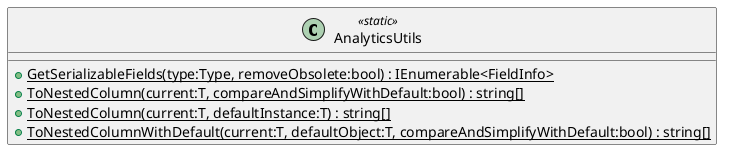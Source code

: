 @startuml
class AnalyticsUtils <<static>> {
    + {static} GetSerializableFields(type:Type, removeObsolete:bool) : IEnumerable<FieldInfo>
    + {static} ToNestedColumn(current:T, compareAndSimplifyWithDefault:bool) : string[]
    + {static} ToNestedColumn(current:T, defaultInstance:T) : string[]
    + {static} ToNestedColumnWithDefault(current:T, defaultObject:T, compareAndSimplifyWithDefault:bool) : string[]
}
@enduml
